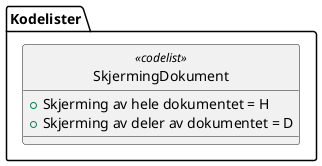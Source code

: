 @startuml
skinparam nodesep 100
hide circle
class Kodelister.SkjermingDokument <<codelist>> {
  +Skjerming av hele dokumentet = H
  +Skjerming av deler av dokumentet = D
}
@enduml
